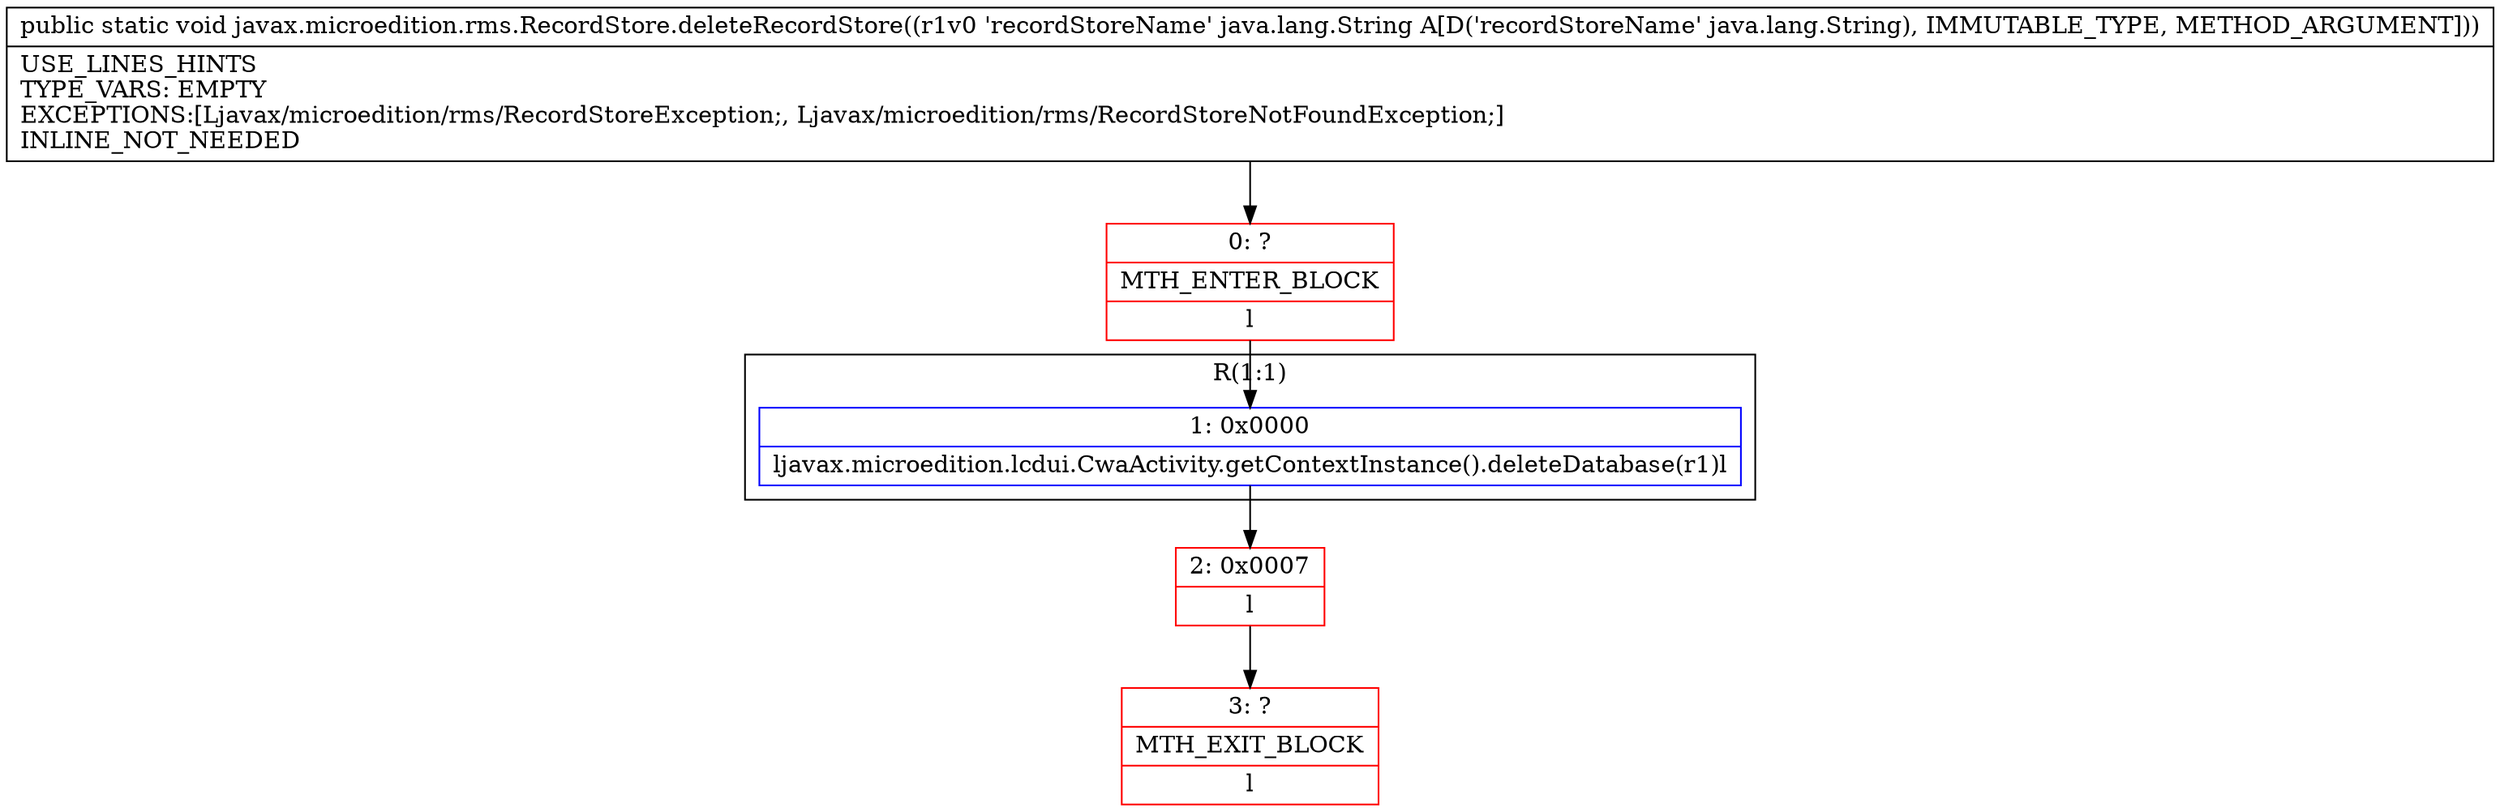 digraph "CFG forjavax.microedition.rms.RecordStore.deleteRecordStore(Ljava\/lang\/String;)V" {
subgraph cluster_Region_1540984627 {
label = "R(1:1)";
node [shape=record,color=blue];
Node_1 [shape=record,label="{1\:\ 0x0000|ljavax.microedition.lcdui.CwaActivity.getContextInstance().deleteDatabase(r1)l}"];
}
Node_0 [shape=record,color=red,label="{0\:\ ?|MTH_ENTER_BLOCK\l|l}"];
Node_2 [shape=record,color=red,label="{2\:\ 0x0007|l}"];
Node_3 [shape=record,color=red,label="{3\:\ ?|MTH_EXIT_BLOCK\l|l}"];
MethodNode[shape=record,label="{public static void javax.microedition.rms.RecordStore.deleteRecordStore((r1v0 'recordStoreName' java.lang.String A[D('recordStoreName' java.lang.String), IMMUTABLE_TYPE, METHOD_ARGUMENT]))  | USE_LINES_HINTS\lTYPE_VARS: EMPTY\lEXCEPTIONS:[Ljavax\/microedition\/rms\/RecordStoreException;, Ljavax\/microedition\/rms\/RecordStoreNotFoundException;]\lINLINE_NOT_NEEDED\l}"];
MethodNode -> Node_0;
Node_1 -> Node_2;
Node_0 -> Node_1;
Node_2 -> Node_3;
}

